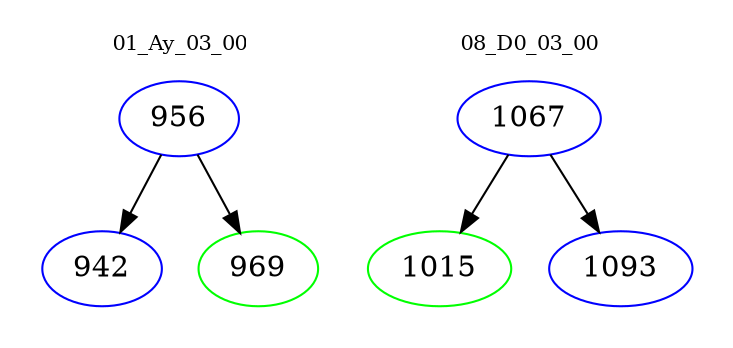 digraph{
subgraph cluster_0 {
color = white
label = "01_Ay_03_00";
fontsize=10;
T0_956 [label="956", color="blue"]
T0_956 -> T0_942 [color="black"]
T0_942 [label="942", color="blue"]
T0_956 -> T0_969 [color="black"]
T0_969 [label="969", color="green"]
}
subgraph cluster_1 {
color = white
label = "08_D0_03_00";
fontsize=10;
T1_1067 [label="1067", color="blue"]
T1_1067 -> T1_1015 [color="black"]
T1_1015 [label="1015", color="green"]
T1_1067 -> T1_1093 [color="black"]
T1_1093 [label="1093", color="blue"]
}
}
